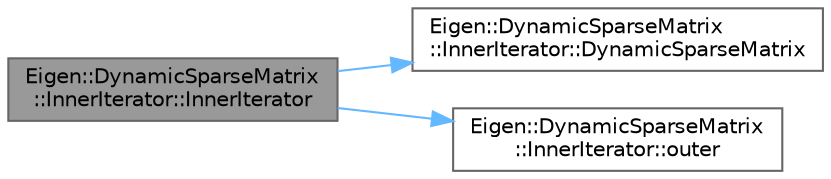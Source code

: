 digraph "Eigen::DynamicSparseMatrix::InnerIterator::InnerIterator"
{
 // LATEX_PDF_SIZE
  bgcolor="transparent";
  edge [fontname=Helvetica,fontsize=10,labelfontname=Helvetica,labelfontsize=10];
  node [fontname=Helvetica,fontsize=10,shape=box,height=0.2,width=0.4];
  rankdir="LR";
  Node1 [id="Node000001",label="Eigen::DynamicSparseMatrix\l::InnerIterator::InnerIterator",height=0.2,width=0.4,color="gray40", fillcolor="grey60", style="filled", fontcolor="black",tooltip=" "];
  Node1 -> Node2 [id="edge1_Node000001_Node000002",color="steelblue1",style="solid",tooltip=" "];
  Node2 [id="Node000002",label="Eigen::DynamicSparseMatrix\l::InnerIterator::DynamicSparseMatrix",height=0.2,width=0.4,color="grey40", fillcolor="white", style="filled",URL="$class_eigen_1_1_dynamic_sparse_matrix.html#a46a6947fcf115e6b7b731a8e01e7995d",tooltip=" "];
  Node1 -> Node3 [id="edge2_Node000001_Node000003",color="steelblue1",style="solid",tooltip=" "];
  Node3 [id="Node000003",label="Eigen::DynamicSparseMatrix\l::InnerIterator::outer",height=0.2,width=0.4,color="grey40", fillcolor="white", style="filled",URL="$class_eigen_1_1_dynamic_sparse_matrix_1_1_inner_iterator.html#a35589037577b50f4d4fae078489b97f6",tooltip=" "];
}
